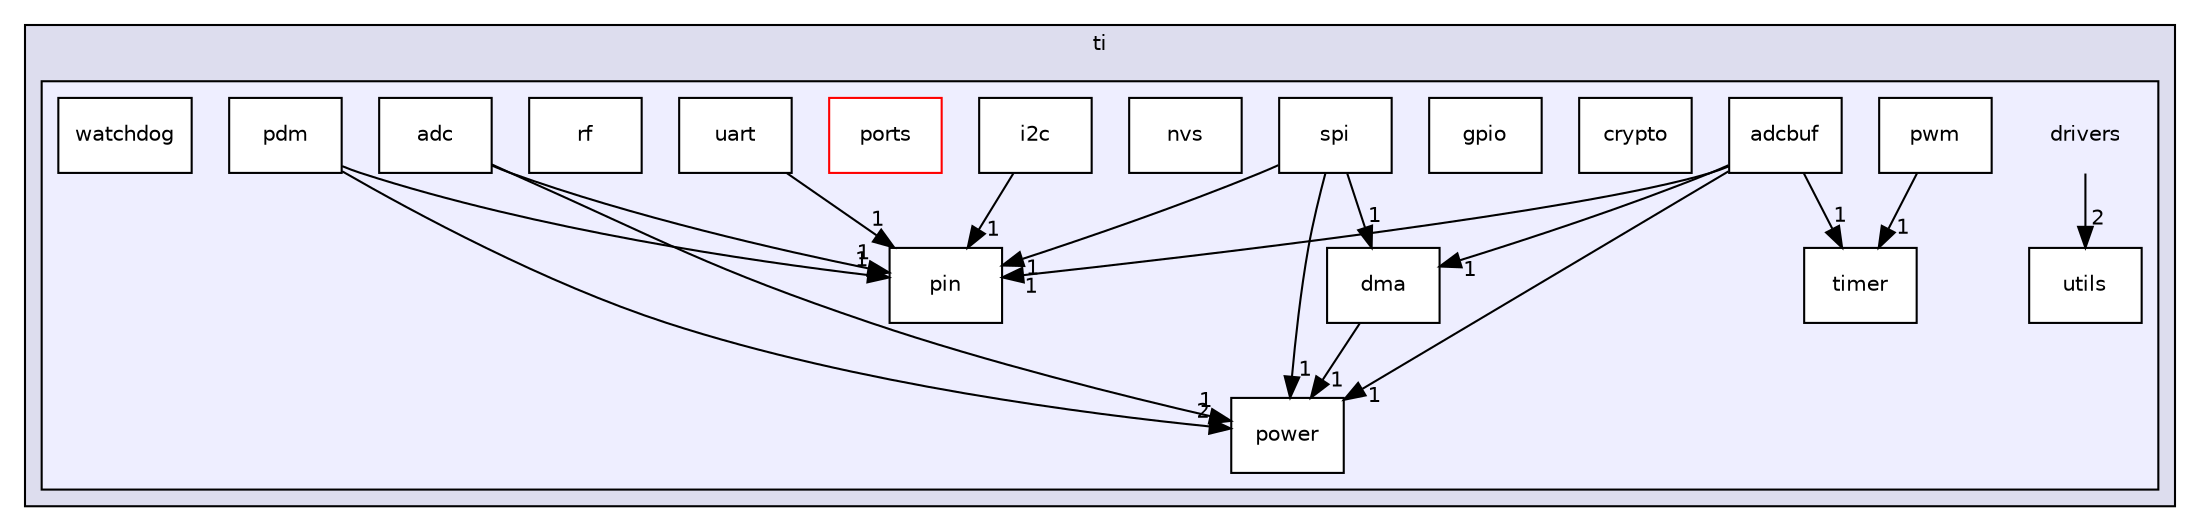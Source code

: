 digraph "drivers" {
  compound=true
  node [ fontsize="10", fontname="Helvetica"];
  edge [ labelfontsize="10", labelfontname="Helvetica"];
  subgraph clusterdir_864ca02d2e1410d85cc28f968739c88b {
    graph [ bgcolor="#ddddee", pencolor="black", label="ti" fontname="Helvetica", fontsize="10", URL="dir_864ca02d2e1410d85cc28f968739c88b.html"]
  subgraph clusterdir_0cb81fd6c85f019880acb70b2ad7d838 {
    graph [ bgcolor="#eeeeff", pencolor="black", label="" URL="dir_0cb81fd6c85f019880acb70b2ad7d838.html"];
    dir_0cb81fd6c85f019880acb70b2ad7d838 [shape=plaintext label="drivers"];
    dir_c6a3cba4ec5fb6d49bf43c9e823f1b41 [shape=box label="adc" color="black" fillcolor="white" style="filled" URL="dir_c6a3cba4ec5fb6d49bf43c9e823f1b41.html"];
    dir_412e8b5d6a560d122277a53c39cfebbd [shape=box label="adcbuf" color="black" fillcolor="white" style="filled" URL="dir_412e8b5d6a560d122277a53c39cfebbd.html"];
    dir_a7ee98e2d23075dd963ceb553dad06ed [shape=box label="crypto" color="black" fillcolor="white" style="filled" URL="dir_a7ee98e2d23075dd963ceb553dad06ed.html"];
    dir_0787592cd07702f56adec43a4f2462f7 [shape=box label="dma" color="black" fillcolor="white" style="filled" URL="dir_0787592cd07702f56adec43a4f2462f7.html"];
    dir_5697bee3a6ca87f7a31ebe2e36a72a43 [shape=box label="gpio" color="black" fillcolor="white" style="filled" URL="dir_5697bee3a6ca87f7a31ebe2e36a72a43.html"];
    dir_b3bd274fe326d36b170317428ae92f1f [shape=box label="i2c" color="black" fillcolor="white" style="filled" URL="dir_b3bd274fe326d36b170317428ae92f1f.html"];
    dir_dc72fdb28a5ced86df0720eb59bb66cf [shape=box label="nvs" color="black" fillcolor="white" style="filled" URL="dir_dc72fdb28a5ced86df0720eb59bb66cf.html"];
    dir_bca3aac4d77a93238384b1b0950b79d9 [shape=box label="pdm" color="black" fillcolor="white" style="filled" URL="dir_bca3aac4d77a93238384b1b0950b79d9.html"];
    dir_8abc0fe187e81b08f8c9a11279e5f461 [shape=box label="pin" color="black" fillcolor="white" style="filled" URL="dir_8abc0fe187e81b08f8c9a11279e5f461.html"];
    dir_d08b101c8a6e21f17dbca8d7ca6013cc [shape=box label="ports" color="red" fillcolor="white" style="filled" URL="dir_d08b101c8a6e21f17dbca8d7ca6013cc.html"];
    dir_94b2b526a3c57eea6063ce1a1a0e164a [shape=box label="power" color="black" fillcolor="white" style="filled" URL="dir_94b2b526a3c57eea6063ce1a1a0e164a.html"];
    dir_ff62bda5d8a3fbc2fd6f5530ca0de54c [shape=box label="pwm" color="black" fillcolor="white" style="filled" URL="dir_ff62bda5d8a3fbc2fd6f5530ca0de54c.html"];
    dir_4d1c720ea7cde28321d4941e208e3a55 [shape=box label="rf" color="black" fillcolor="white" style="filled" URL="dir_4d1c720ea7cde28321d4941e208e3a55.html"];
    dir_ebd74b72cf277399a7fe928b5be88439 [shape=box label="spi" color="black" fillcolor="white" style="filled" URL="dir_ebd74b72cf277399a7fe928b5be88439.html"];
    dir_fcd2cfe9412327e9bf37ec6f1a94be2c [shape=box label="timer" color="black" fillcolor="white" style="filled" URL="dir_fcd2cfe9412327e9bf37ec6f1a94be2c.html"];
    dir_8e994894e801e8772accd8fda9d64bd1 [shape=box label="uart" color="black" fillcolor="white" style="filled" URL="dir_8e994894e801e8772accd8fda9d64bd1.html"];
    dir_e925ebe639c29aa6b8f7d9043e8f3209 [shape=box label="utils" color="black" fillcolor="white" style="filled" URL="dir_e925ebe639c29aa6b8f7d9043e8f3209.html"];
    dir_b7530297ddc8907553d3ead70bcf53aa [shape=box label="watchdog" color="black" fillcolor="white" style="filled" URL="dir_b7530297ddc8907553d3ead70bcf53aa.html"];
  }
  }
  dir_ebd74b72cf277399a7fe928b5be88439->dir_0787592cd07702f56adec43a4f2462f7 [headlabel="1", labeldistance=1.5 headhref="dir_000029_000032.html"];
  dir_ebd74b72cf277399a7fe928b5be88439->dir_8abc0fe187e81b08f8c9a11279e5f461 [headlabel="1", labeldistance=1.5 headhref="dir_000029_000023.html"];
  dir_ebd74b72cf277399a7fe928b5be88439->dir_94b2b526a3c57eea6063ce1a1a0e164a [headlabel="1", labeldistance=1.5 headhref="dir_000029_000024.html"];
  dir_ff62bda5d8a3fbc2fd6f5530ca0de54c->dir_fcd2cfe9412327e9bf37ec6f1a94be2c [headlabel="1", labeldistance=1.5 headhref="dir_000025_000017.html"];
  dir_8e994894e801e8772accd8fda9d64bd1->dir_8abc0fe187e81b08f8c9a11279e5f461 [headlabel="1", labeldistance=1.5 headhref="dir_000031_000023.html"];
  dir_0cb81fd6c85f019880acb70b2ad7d838->dir_e925ebe639c29aa6b8f7d9043e8f3209 [headlabel="2", labeldistance=1.5 headhref="dir_000004_000021.html"];
  dir_0787592cd07702f56adec43a4f2462f7->dir_94b2b526a3c57eea6063ce1a1a0e164a [headlabel="1", labeldistance=1.5 headhref="dir_000032_000024.html"];
  dir_c6a3cba4ec5fb6d49bf43c9e823f1b41->dir_8abc0fe187e81b08f8c9a11279e5f461 [headlabel="1", labeldistance=1.5 headhref="dir_000006_000023.html"];
  dir_c6a3cba4ec5fb6d49bf43c9e823f1b41->dir_94b2b526a3c57eea6063ce1a1a0e164a [headlabel="1", labeldistance=1.5 headhref="dir_000006_000024.html"];
  dir_b3bd274fe326d36b170317428ae92f1f->dir_8abc0fe187e81b08f8c9a11279e5f461 [headlabel="1", labeldistance=1.5 headhref="dir_000019_000023.html"];
  dir_bca3aac4d77a93238384b1b0950b79d9->dir_8abc0fe187e81b08f8c9a11279e5f461 [headlabel="1", labeldistance=1.5 headhref="dir_000010_000023.html"];
  dir_bca3aac4d77a93238384b1b0950b79d9->dir_94b2b526a3c57eea6063ce1a1a0e164a [headlabel="2", labeldistance=1.5 headhref="dir_000010_000024.html"];
  dir_412e8b5d6a560d122277a53c39cfebbd->dir_fcd2cfe9412327e9bf37ec6f1a94be2c [headlabel="1", labeldistance=1.5 headhref="dir_000005_000017.html"];
  dir_412e8b5d6a560d122277a53c39cfebbd->dir_0787592cd07702f56adec43a4f2462f7 [headlabel="1", labeldistance=1.5 headhref="dir_000005_000032.html"];
  dir_412e8b5d6a560d122277a53c39cfebbd->dir_8abc0fe187e81b08f8c9a11279e5f461 [headlabel="1", labeldistance=1.5 headhref="dir_000005_000023.html"];
  dir_412e8b5d6a560d122277a53c39cfebbd->dir_94b2b526a3c57eea6063ce1a1a0e164a [headlabel="1", labeldistance=1.5 headhref="dir_000005_000024.html"];
}
